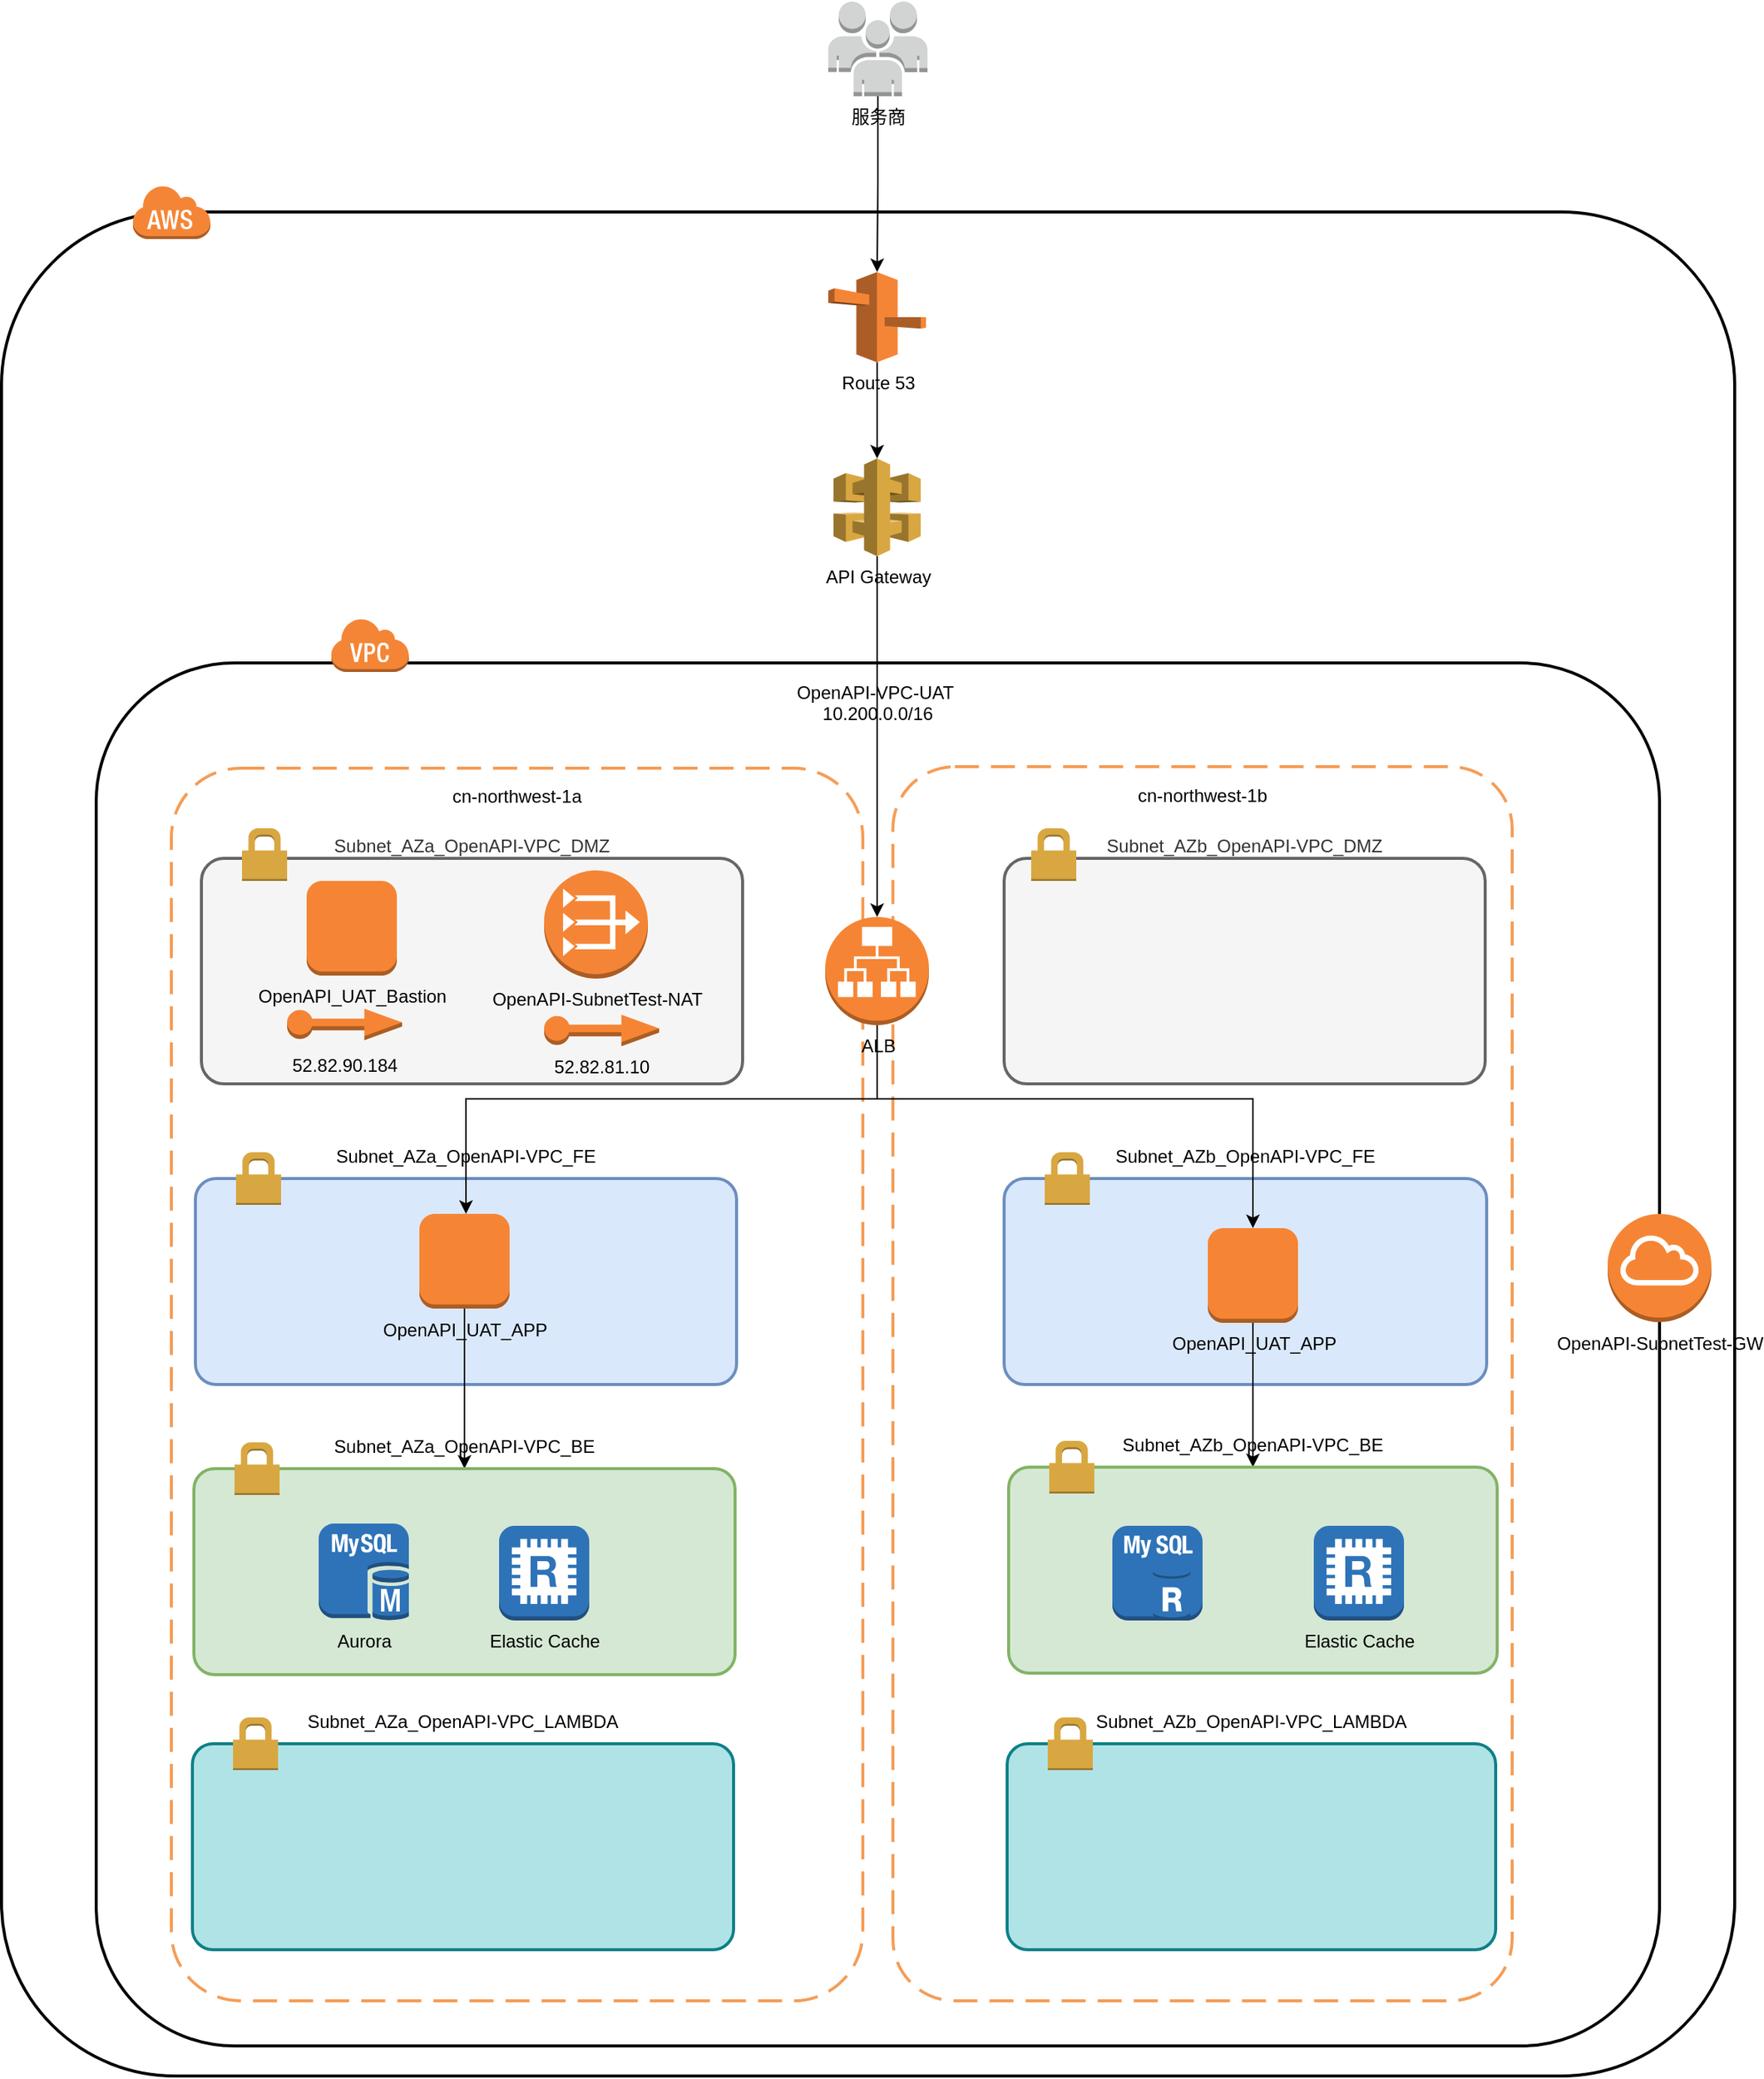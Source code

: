 <mxfile version="10.6.9" type="github"><diagram name="Page-1" id="75ae5057-2f1f-a65a-41a6-c58fb5237df7"><mxGraphModel dx="758" dy="548" grid="1" gridSize="10" guides="1" tooltips="1" connect="1" arrows="1" fold="1" page="1" pageScale="1" pageWidth="1100" pageHeight="850" background="#ffffff" math="0" shadow="0"><root><mxCell id="0"/><mxCell id="1" parent="0"/><mxCell id="-sVI8E7fXdSL5PRhnp59-4" value="" style="rounded=1;arcSize=10;dashed=0;strokeColor=#000000;fillColor=none;gradientColor=none;strokeWidth=2;" vertex="1" parent="1"><mxGeometry x="157" y="290" width="1153" height="1240" as="geometry"/></mxCell><mxCell id="-sVI8E7fXdSL5PRhnp59-5" value="" style="dashed=0;html=1;shape=mxgraph.aws3.cloud;fillColor=#F58536;gradientColor=none;dashed=0;" vertex="1" parent="1"><mxGeometry x="244" y="272" width="52" height="36" as="geometry"/></mxCell><mxCell id="-sVI8E7fXdSL5PRhnp59-64" value="" style="edgeStyle=orthogonalEdgeStyle;rounded=0;orthogonalLoop=1;jettySize=auto;html=1;entryX=0.5;entryY=0;entryDx=0;entryDy=0;entryPerimeter=0;" edge="1" parent="1" source="-sVI8E7fXdSL5PRhnp59-6" target="-sVI8E7fXdSL5PRhnp59-7"><mxGeometry relative="1" as="geometry"/></mxCell><mxCell id="-sVI8E7fXdSL5PRhnp59-6" value="服务商" style="outlineConnect=0;dashed=0;verticalLabelPosition=bottom;verticalAlign=top;align=center;html=1;shape=mxgraph.aws3.users;fillColor=#D2D3D3;gradientColor=none;" vertex="1" parent="1"><mxGeometry x="707" y="150" width="66" height="63" as="geometry"/></mxCell><mxCell id="-sVI8E7fXdSL5PRhnp59-66" value="" style="edgeStyle=orthogonalEdgeStyle;rounded=0;orthogonalLoop=1;jettySize=auto;html=1;" edge="1" parent="1" source="-sVI8E7fXdSL5PRhnp59-7" target="-sVI8E7fXdSL5PRhnp59-12"><mxGeometry relative="1" as="geometry"/></mxCell><mxCell id="-sVI8E7fXdSL5PRhnp59-7" value="Route 53&lt;br&gt;&lt;br&gt;" style="outlineConnect=0;dashed=0;verticalLabelPosition=bottom;verticalAlign=top;align=center;html=1;shape=mxgraph.aws3.route_53;fillColor=#F58536;gradientColor=none;" vertex="1" parent="1"><mxGeometry x="707" y="330" width="65" height="60" as="geometry"/></mxCell><mxCell id="-sVI8E7fXdSL5PRhnp59-69" value="" style="edgeStyle=orthogonalEdgeStyle;rounded=0;orthogonalLoop=1;jettySize=auto;html=1;" edge="1" parent="1" source="-sVI8E7fXdSL5PRhnp59-12" target="-sVI8E7fXdSL5PRhnp59-63"><mxGeometry relative="1" as="geometry"/></mxCell><mxCell id="-sVI8E7fXdSL5PRhnp59-12" value="API Gateway" style="outlineConnect=0;dashed=0;verticalLabelPosition=bottom;verticalAlign=top;align=center;html=1;shape=mxgraph.aws3.api_gateway;fillColor=#D9A741;gradientColor=none;" vertex="1" parent="1"><mxGeometry x="710.5" y="454" width="58" height="65" as="geometry"/></mxCell><mxCell id="-sVI8E7fXdSL5PRhnp59-13" value="OpenAPI-VPC-UAT &#10;10.200.0.0/16&#10;&#10;&#10;&#10;&#10;&#10;&#10;&#10;&#10;&#10;&#10;&#10;&#10;&#10;&#10;&#10;&#10;&#10;&#10;&#10;&#10;&#10;&#10;&#10;&#10;&#10;&#10;&#10;&#10;&#10;&#10;&#10;&#10;&#10;&#10;&#10;&#10;&#10;&#10;&#10;&#10;&#10;&#10;&#10;&#10;&#10;&#10;&#10;&#10;&#10;&#10;&#10;&#10;&#10;&#10;&#10;&#10;&#10;&#10;&#10;&#10;&#10;" style="rounded=1;arcSize=10;dashed=0;strokeColor=#000000;fillColor=none;gradientColor=none;strokeWidth=2;" vertex="1" parent="1"><mxGeometry x="220" y="590" width="1040" height="920" as="geometry"/></mxCell><mxCell id="-sVI8E7fXdSL5PRhnp59-14" value="" style="dashed=0;html=1;shape=mxgraph.aws3.virtual_private_cloud;fillColor=#F58536;gradientColor=none;dashed=0;" vertex="1" parent="1"><mxGeometry x="376" y="560" width="52" height="36" as="geometry"/></mxCell><mxCell id="-sVI8E7fXdSL5PRhnp59-15" value="cn-northwest-1a&#10;&#10;&#10;&#10;&#10;&#10;&#10;&#10;&#10;&#10;&#10;&#10;&#10;&#10;&#10;&#10;&#10;&#10;&#10;&#10;&#10;&#10;&#10;&#10;&#10;&#10;&#10;&#10;&#10;&#10;&#10;&#10;&#10;&#10;&#10;&#10;&#10;&#10;&#10;&#10;&#10;&#10;&#10;&#10;&#10;&#10;&#10;&#10;&#10;&#10;&#10;&#10;&#10;&#10;&#10;&#10;" style="rounded=1;arcSize=10;dashed=1;strokeColor=#F59D56;fillColor=none;gradientColor=none;dashPattern=8 4;strokeWidth=2;" vertex="1" parent="1"><mxGeometry x="270" y="660" width="460" height="820" as="geometry"/></mxCell><mxCell id="-sVI8E7fXdSL5PRhnp59-16" value="cn-northwest-1b&#10;&#10;&#10;&#10;&#10;&#10;&#10;&#10;&#10;&#10;&#10;&#10;&#10;&#10;&#10;&#10;&#10;&#10;&#10;&#10;&#10;&#10;&#10;&#10;&#10;&#10;&#10;&#10;&#10;&#10;&#10;&#10;&#10;&#10;&#10;&#10;&#10;&#10;&#10;&#10;&#10;&#10;&#10;&#10;&#10;&#10;&#10;&#10;&#10;&#10;&#10;&#10;&#10;&#10;&#10;&#10;" style="rounded=1;arcSize=10;dashed=1;strokeColor=#F59D56;fillColor=none;gradientColor=none;dashPattern=8 4;strokeWidth=2;" vertex="1" parent="1"><mxGeometry x="750" y="659" width="412" height="821" as="geometry"/></mxCell><mxCell id="-sVI8E7fXdSL5PRhnp59-18" value="Subnet_AZa_OpenAPI-VPC_DMZ&#10;&#10;&#10;&#10;&#10;&#10;&#10;&#10;&#10;&#10;&#10;&#10;" style="rounded=1;arcSize=10;dashed=0;strokeColor=#666666;fillColor=#f5f5f5;strokeWidth=2;fontColor=#333333;" vertex="1" parent="1"><mxGeometry x="290" y="720" width="360" height="150" as="geometry"/></mxCell><mxCell id="-sVI8E7fXdSL5PRhnp59-19" value="" style="dashed=0;html=1;shape=mxgraph.aws3.permissions;fillColor=#D9A741;gradientColor=none;dashed=0;" vertex="1" parent="1"><mxGeometry x="317" y="700" width="30" height="35" as="geometry"/></mxCell><mxCell id="-sVI8E7fXdSL5PRhnp59-20" value="&lt;div&gt;OpenAPI_UAT_Bastion&lt;/div&gt;&lt;div&gt;&lt;br&gt;&lt;/div&gt;" style="outlineConnect=0;dashed=0;verticalLabelPosition=bottom;verticalAlign=top;align=center;html=1;shape=mxgraph.aws3.instance;fillColor=#F58534;gradientColor=none;" vertex="1" parent="1"><mxGeometry x="360" y="735" width="60" height="63" as="geometry"/></mxCell><mxCell id="-sVI8E7fXdSL5PRhnp59-22" value="&lt;div&gt;OpenAPI-SubnetTest-GW&lt;/div&gt;&lt;div&gt;&lt;br&gt;&lt;/div&gt;" style="outlineConnect=0;dashed=0;verticalLabelPosition=bottom;verticalAlign=top;align=center;html=1;shape=mxgraph.aws3.internet_gateway;fillColor=#F58534;gradientColor=none;" vertex="1" parent="1"><mxGeometry x="1225.5" y="956.5" width="69" height="72" as="geometry"/></mxCell><mxCell id="-sVI8E7fXdSL5PRhnp59-23" value="&lt;div&gt;OpenAPI-SubnetTest-NAT&lt;/div&gt;&lt;div&gt;&lt;br&gt;&lt;/div&gt;" style="outlineConnect=0;dashed=0;verticalLabelPosition=bottom;verticalAlign=top;align=center;html=1;shape=mxgraph.aws3.vpc_nat_gateway;fillColor=#F58536;gradientColor=none;" vertex="1" parent="1"><mxGeometry x="518" y="728" width="69" height="72" as="geometry"/></mxCell><mxCell id="-sVI8E7fXdSL5PRhnp59-27" value="Subnet_AZb_OpenAPI-VPC_DMZ&#10;&#10;&#10;&#10;&#10;&#10;&#10;&#10;&#10;&#10;&#10;&#10;" style="rounded=1;arcSize=10;dashed=0;strokeColor=#666666;fillColor=#f5f5f5;strokeWidth=2;fontColor=#333333;" vertex="1" parent="1"><mxGeometry x="824" y="720" width="320" height="150" as="geometry"/></mxCell><mxCell id="-sVI8E7fXdSL5PRhnp59-28" value="" style="dashed=0;html=1;shape=mxgraph.aws3.permissions;fillColor=#D9A741;gradientColor=none;dashed=0;" vertex="1" parent="1"><mxGeometry x="842" y="700" width="30" height="35" as="geometry"/></mxCell><mxCell id="-sVI8E7fXdSL5PRhnp59-29" value="Subnet_AZa_OpenAPI-VPC_FE&#10;&#10;&#10;&#10;&#10;&#10;&#10;&#10;&#10;&#10;&#10;&#10;" style="rounded=1;arcSize=10;dashed=0;strokeColor=#6c8ebf;fillColor=#dae8fc;strokeWidth=2;" vertex="1" parent="1"><mxGeometry x="286" y="933" width="360" height="137" as="geometry"/></mxCell><mxCell id="-sVI8E7fXdSL5PRhnp59-30" value="" style="dashed=0;html=1;shape=mxgraph.aws3.permissions;fillColor=#D9A741;gradientColor=none;dashed=0;" vertex="1" parent="1"><mxGeometry x="313" y="915.5" width="30" height="35" as="geometry"/></mxCell><mxCell id="-sVI8E7fXdSL5PRhnp59-74" style="edgeStyle=orthogonalEdgeStyle;rounded=0;orthogonalLoop=1;jettySize=auto;html=1;" edge="1" parent="1" source="-sVI8E7fXdSL5PRhnp59-31" target="-sVI8E7fXdSL5PRhnp59-34"><mxGeometry relative="1" as="geometry"/></mxCell><mxCell id="-sVI8E7fXdSL5PRhnp59-31" value="&lt;span&gt;OpenAPI_UAT_APP&lt;/span&gt;" style="outlineConnect=0;dashed=0;verticalLabelPosition=bottom;verticalAlign=top;align=center;html=1;shape=mxgraph.aws3.instance;fillColor=#F58534;gradientColor=none;" vertex="1" parent="1"><mxGeometry x="435" y="956.5" width="60" height="63" as="geometry"/></mxCell><mxCell id="-sVI8E7fXdSL5PRhnp59-32" value="&lt;table&gt;&lt;tbody&gt;&lt;tr&gt;&lt;td&gt;&lt;div tabindex=&quot;0&quot;&gt;52.82.90.184&lt;/div&gt;&lt;/td&gt;&lt;/tr&gt;&lt;/tbody&gt;&lt;/table&gt;" style="outlineConnect=0;dashed=0;verticalLabelPosition=bottom;verticalAlign=top;align=center;html=1;shape=mxgraph.aws3.elastic_ip;fillColor=#F58534;gradientColor=none;" vertex="1" parent="1"><mxGeometry x="347" y="820" width="76.5" height="21" as="geometry"/></mxCell><mxCell id="-sVI8E7fXdSL5PRhnp59-33" value="&lt;span&gt;52.82.81.10&lt;/span&gt;" style="outlineConnect=0;dashed=0;verticalLabelPosition=bottom;verticalAlign=top;align=center;html=1;shape=mxgraph.aws3.elastic_ip;fillColor=#F58534;gradientColor=none;" vertex="1" parent="1"><mxGeometry x="518" y="824" width="76.5" height="21" as="geometry"/></mxCell><mxCell id="-sVI8E7fXdSL5PRhnp59-34" value="Subnet_AZa_OpenAPI-VPC_BE&#10;&#10;&#10;&#10;&#10;&#10;&#10;&#10;&#10;&#10;&#10;&#10;" style="rounded=1;arcSize=10;dashed=0;strokeColor=#82b366;fillColor=#d5e8d4;strokeWidth=2;" vertex="1" parent="1"><mxGeometry x="285" y="1126" width="360" height="137" as="geometry"/></mxCell><mxCell id="-sVI8E7fXdSL5PRhnp59-35" value="" style="dashed=0;html=1;shape=mxgraph.aws3.permissions;fillColor=#D9A741;gradientColor=none;dashed=0;" vertex="1" parent="1"><mxGeometry x="312" y="1108.5" width="30" height="35" as="geometry"/></mxCell><mxCell id="-sVI8E7fXdSL5PRhnp59-36" value="Subnet_AZb_OpenAPI-VPC_FE&#10;&#10;&#10;&#10;&#10;&#10;&#10;&#10;&#10;&#10;&#10;&#10;" style="rounded=1;arcSize=10;dashed=0;strokeColor=#6c8ebf;fillColor=#dae8fc;strokeWidth=2;" vertex="1" parent="1"><mxGeometry x="824" y="933" width="321" height="137" as="geometry"/></mxCell><mxCell id="-sVI8E7fXdSL5PRhnp59-37" value="" style="dashed=0;html=1;shape=mxgraph.aws3.permissions;fillColor=#D9A741;gradientColor=none;dashed=0;" vertex="1" parent="1"><mxGeometry x="851" y="915.5" width="30" height="35" as="geometry"/></mxCell><mxCell id="-sVI8E7fXdSL5PRhnp59-38" value="Aurora" style="outlineConnect=0;dashed=0;verticalLabelPosition=bottom;verticalAlign=top;align=center;html=1;shape=mxgraph.aws3.mysql_db_instance;fillColor=#2E73B8;gradientColor=none;" vertex="1" parent="1"><mxGeometry x="368" y="1162.5" width="60" height="64.5" as="geometry"/></mxCell><mxCell id="-sVI8E7fXdSL5PRhnp59-75" style="edgeStyle=orthogonalEdgeStyle;rounded=0;orthogonalLoop=1;jettySize=auto;html=1;exitX=0.5;exitY=1;exitDx=0;exitDy=0;exitPerimeter=0;" edge="1" parent="1" source="-sVI8E7fXdSL5PRhnp59-41" target="-sVI8E7fXdSL5PRhnp59-42"><mxGeometry relative="1" as="geometry"/></mxCell><mxCell id="-sVI8E7fXdSL5PRhnp59-41" value="&lt;span&gt;OpenAPI_UAT_APP&lt;/span&gt;" style="outlineConnect=0;dashed=0;verticalLabelPosition=bottom;verticalAlign=top;align=center;html=1;shape=mxgraph.aws3.instance;fillColor=#F58534;gradientColor=none;" vertex="1" parent="1"><mxGeometry x="959.5" y="966" width="60" height="63" as="geometry"/></mxCell><mxCell id="-sVI8E7fXdSL5PRhnp59-42" value="Subnet_AZb_OpenAPI-VPC_BE&#10;&#10;&#10;&#10;&#10;&#10;&#10;&#10;&#10;&#10;&#10;&#10;" style="rounded=1;arcSize=10;dashed=0;strokeColor=#82b366;fillColor=#d5e8d4;strokeWidth=2;" vertex="1" parent="1"><mxGeometry x="827" y="1125" width="325" height="137" as="geometry"/></mxCell><mxCell id="-sVI8E7fXdSL5PRhnp59-43" value="" style="dashed=0;html=1;shape=mxgraph.aws3.permissions;fillColor=#D9A741;gradientColor=none;dashed=0;" vertex="1" parent="1"><mxGeometry x="854" y="1107.5" width="30" height="35" as="geometry"/></mxCell><mxCell id="-sVI8E7fXdSL5PRhnp59-49" value="" style="outlineConnect=0;dashed=0;verticalLabelPosition=bottom;verticalAlign=top;align=center;html=1;shape=mxgraph.aws3.mysql_db_instance_2;fillColor=#2E73B8;gradientColor=none;" vertex="1" parent="1"><mxGeometry x="896" y="1164" width="60" height="63" as="geometry"/></mxCell><mxCell id="-sVI8E7fXdSL5PRhnp59-50" value="" style="outlineConnect=0;dashed=0;verticalLabelPosition=bottom;verticalAlign=top;align=center;html=1;shape=mxgraph.aws3.rds_db_instance_read_replica;fillColor=#2E73B8;gradientColor=none;" vertex="1" parent="1"><mxGeometry x="923" y="1190" width="25" height="37" as="geometry"/></mxCell><mxCell id="-sVI8E7fXdSL5PRhnp59-51" value="Elastic Cache" style="outlineConnect=0;dashed=0;verticalLabelPosition=bottom;verticalAlign=top;align=center;html=1;shape=mxgraph.aws3.redis;fillColor=#2E73B8;gradientColor=none;" vertex="1" parent="1"><mxGeometry x="488" y="1164" width="60" height="63" as="geometry"/></mxCell><mxCell id="-sVI8E7fXdSL5PRhnp59-52" value="Elastic Cache" style="outlineConnect=0;dashed=0;verticalLabelPosition=bottom;verticalAlign=top;align=center;html=1;shape=mxgraph.aws3.redis;fillColor=#2E73B8;gradientColor=none;" vertex="1" parent="1"><mxGeometry x="1030" y="1164" width="60" height="63" as="geometry"/></mxCell><mxCell id="-sVI8E7fXdSL5PRhnp59-53" value="Subnet_AZa_OpenAPI-VPC_LAMBDA&#10;&#10;&#10;&#10;&#10;&#10;&#10;&#10;&#10;&#10;&#10;&#10;" style="rounded=1;arcSize=10;dashed=0;strokeColor=#0e8088;fillColor=#b0e3e6;strokeWidth=2;" vertex="1" parent="1"><mxGeometry x="284" y="1309" width="360" height="137" as="geometry"/></mxCell><mxCell id="-sVI8E7fXdSL5PRhnp59-54" value="" style="dashed=0;html=1;shape=mxgraph.aws3.permissions;fillColor=#D9A741;gradientColor=none;dashed=0;" vertex="1" parent="1"><mxGeometry x="311" y="1291.5" width="30" height="35" as="geometry"/></mxCell><mxCell id="-sVI8E7fXdSL5PRhnp59-55" value="Subnet_AZb_OpenAPI-VPC_LAMBDA&#10;&#10;&#10;&#10;&#10;&#10;&#10;&#10;&#10;&#10;&#10;&#10;" style="rounded=1;arcSize=10;dashed=0;strokeColor=#0e8088;fillColor=#b0e3e6;strokeWidth=2;" vertex="1" parent="1"><mxGeometry x="826" y="1309" width="325" height="137" as="geometry"/></mxCell><mxCell id="-sVI8E7fXdSL5PRhnp59-56" value="" style="dashed=0;html=1;shape=mxgraph.aws3.permissions;fillColor=#D9A741;gradientColor=none;dashed=0;" vertex="1" parent="1"><mxGeometry x="853" y="1291.5" width="30" height="35" as="geometry"/></mxCell><mxCell id="-sVI8E7fXdSL5PRhnp59-72" style="edgeStyle=orthogonalEdgeStyle;rounded=0;orthogonalLoop=1;jettySize=auto;html=1;" edge="1" parent="1" source="-sVI8E7fXdSL5PRhnp59-63" target="-sVI8E7fXdSL5PRhnp59-31"><mxGeometry relative="1" as="geometry"><Array as="points"><mxPoint x="740" y="880"/><mxPoint x="466" y="880"/></Array></mxGeometry></mxCell><mxCell id="-sVI8E7fXdSL5PRhnp59-77" style="edgeStyle=orthogonalEdgeStyle;rounded=0;orthogonalLoop=1;jettySize=auto;html=1;entryX=0.5;entryY=0;entryDx=0;entryDy=0;entryPerimeter=0;" edge="1" parent="1" source="-sVI8E7fXdSL5PRhnp59-63" target="-sVI8E7fXdSL5PRhnp59-41"><mxGeometry relative="1" as="geometry"><Array as="points"><mxPoint x="740" y="880"/><mxPoint x="990" y="880"/></Array></mxGeometry></mxCell><mxCell id="-sVI8E7fXdSL5PRhnp59-63" value="ALB" style="outlineConnect=0;dashed=0;verticalLabelPosition=bottom;verticalAlign=top;align=center;html=1;shape=mxgraph.aws3.application_load_balancer;fillColor=#F58534;gradientColor=none;" vertex="1" parent="1"><mxGeometry x="705" y="759" width="69" height="72" as="geometry"/></mxCell></root></mxGraphModel></diagram></mxfile>